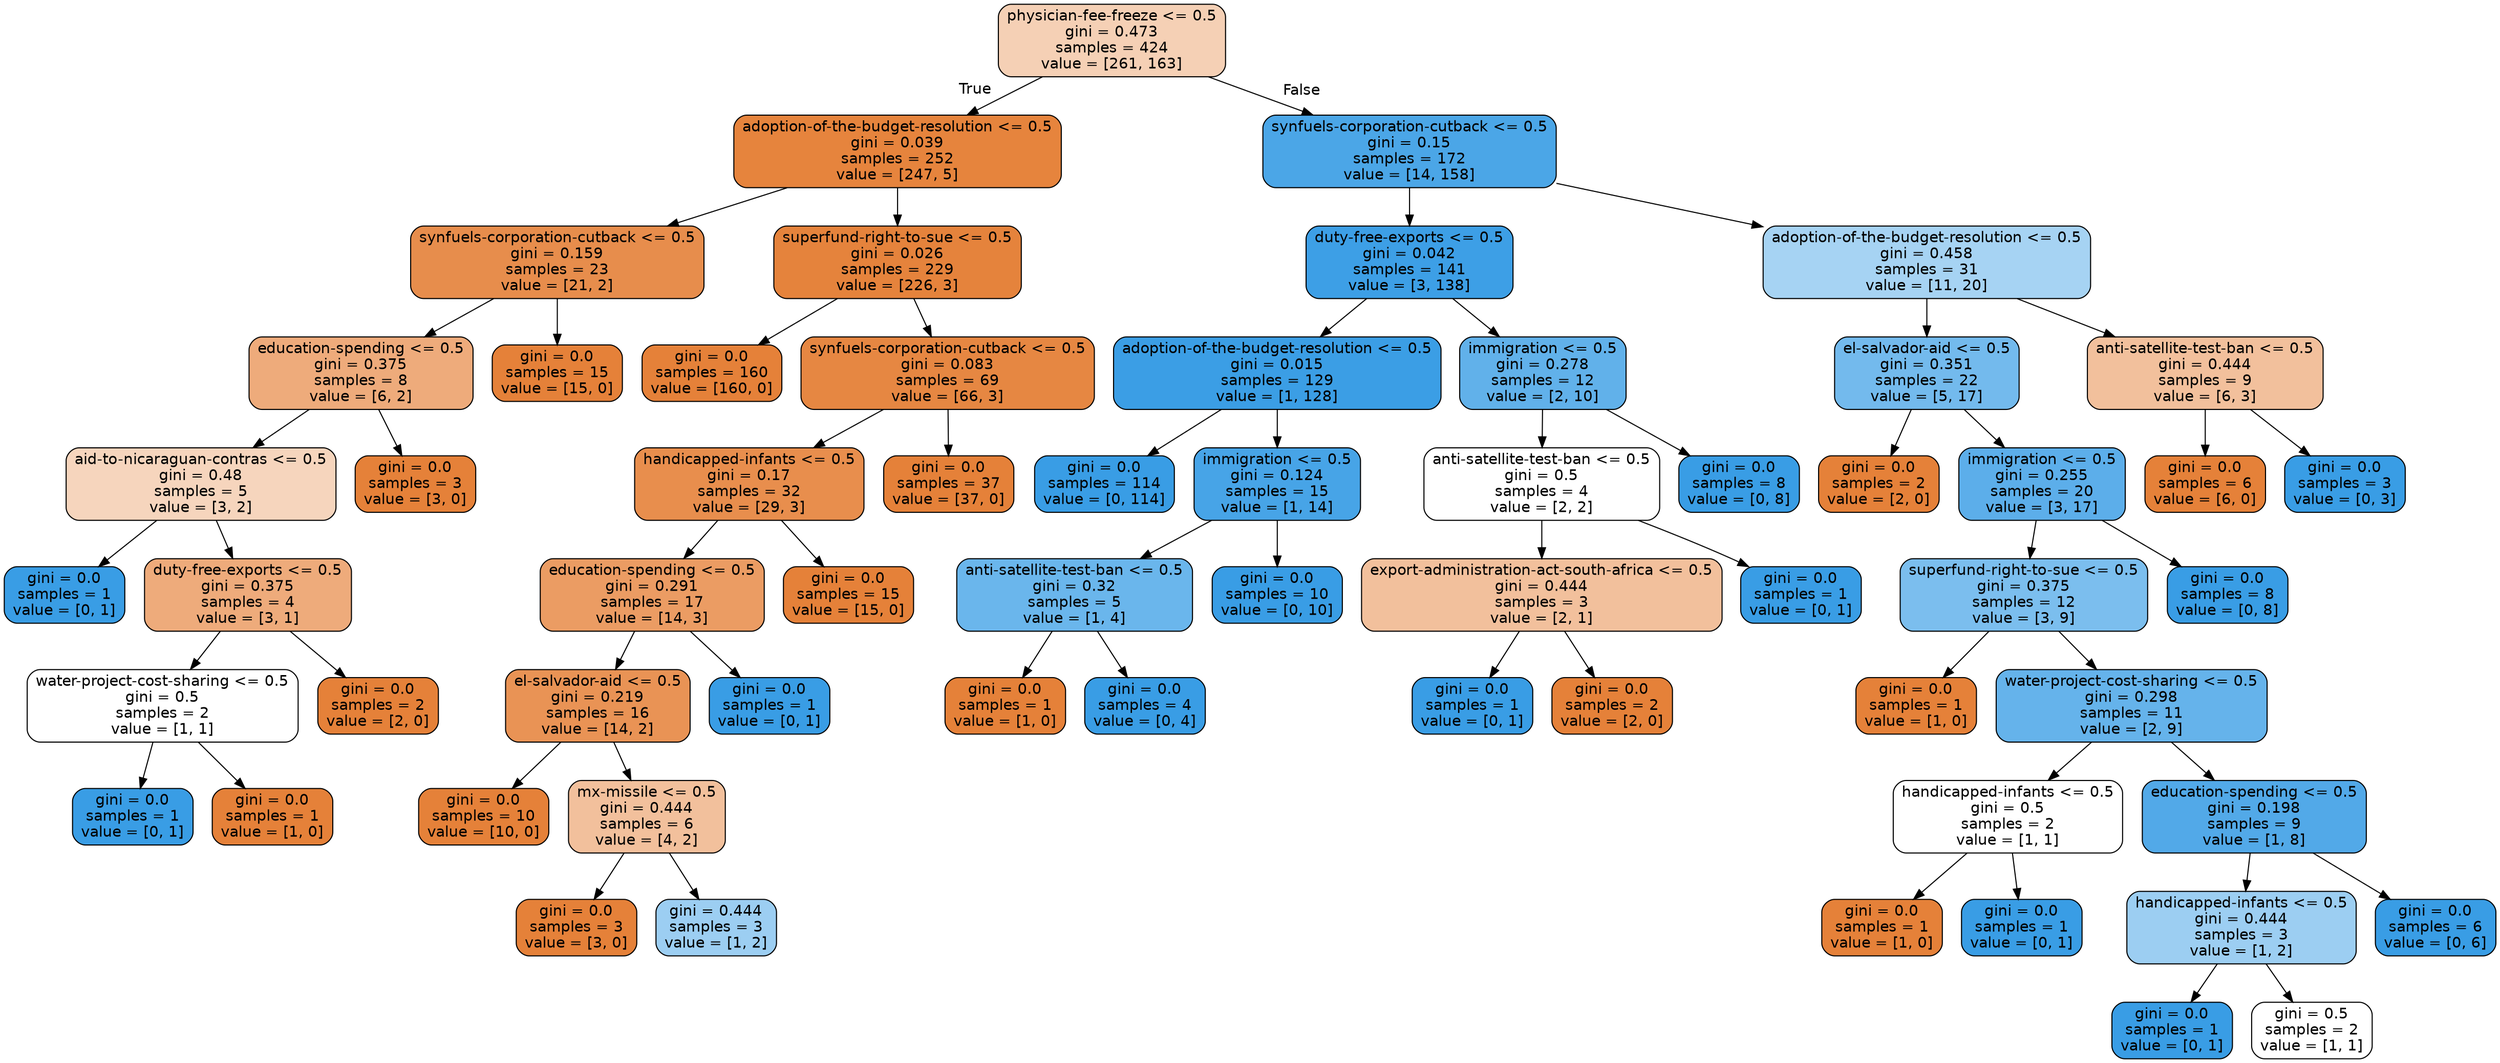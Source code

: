 digraph Tree {
node [shape=box, style="filled, rounded", color="black", fontname="helvetica"] ;
edge [fontname="helvetica"] ;
0 [label="physician-fee-freeze <= 0.5\ngini = 0.473\nsamples = 424\nvalue = [261, 163]", fillcolor="#f5d0b5"] ;
1 [label="adoption-of-the-budget-resolution <= 0.5\ngini = 0.039\nsamples = 252\nvalue = [247, 5]", fillcolor="#e6843d"] ;
0 -> 1 [labeldistance=2.5, labelangle=45, headlabel="True"] ;
2 [label="synfuels-corporation-cutback <= 0.5\ngini = 0.159\nsamples = 23\nvalue = [21, 2]", fillcolor="#e78d4c"] ;
1 -> 2 ;
3 [label="education-spending <= 0.5\ngini = 0.375\nsamples = 8\nvalue = [6, 2]", fillcolor="#eeab7b"] ;
2 -> 3 ;
4 [label="aid-to-nicaraguan-contras <= 0.5\ngini = 0.48\nsamples = 5\nvalue = [3, 2]", fillcolor="#f6d5bd"] ;
3 -> 4 ;
5 [label="gini = 0.0\nsamples = 1\nvalue = [0, 1]", fillcolor="#399de5"] ;
4 -> 5 ;
6 [label="duty-free-exports <= 0.5\ngini = 0.375\nsamples = 4\nvalue = [3, 1]", fillcolor="#eeab7b"] ;
4 -> 6 ;
7 [label="water-project-cost-sharing <= 0.5\ngini = 0.5\nsamples = 2\nvalue = [1, 1]", fillcolor="#ffffff"] ;
6 -> 7 ;
8 [label="gini = 0.0\nsamples = 1\nvalue = [0, 1]", fillcolor="#399de5"] ;
7 -> 8 ;
9 [label="gini = 0.0\nsamples = 1\nvalue = [1, 0]", fillcolor="#e58139"] ;
7 -> 9 ;
10 [label="gini = 0.0\nsamples = 2\nvalue = [2, 0]", fillcolor="#e58139"] ;
6 -> 10 ;
11 [label="gini = 0.0\nsamples = 3\nvalue = [3, 0]", fillcolor="#e58139"] ;
3 -> 11 ;
12 [label="gini = 0.0\nsamples = 15\nvalue = [15, 0]", fillcolor="#e58139"] ;
2 -> 12 ;
13 [label="superfund-right-to-sue <= 0.5\ngini = 0.026\nsamples = 229\nvalue = [226, 3]", fillcolor="#e5833c"] ;
1 -> 13 ;
14 [label="gini = 0.0\nsamples = 160\nvalue = [160, 0]", fillcolor="#e58139"] ;
13 -> 14 ;
15 [label="synfuels-corporation-cutback <= 0.5\ngini = 0.083\nsamples = 69\nvalue = [66, 3]", fillcolor="#e68742"] ;
13 -> 15 ;
16 [label="handicapped-infants <= 0.5\ngini = 0.17\nsamples = 32\nvalue = [29, 3]", fillcolor="#e88e4d"] ;
15 -> 16 ;
17 [label="education-spending <= 0.5\ngini = 0.291\nsamples = 17\nvalue = [14, 3]", fillcolor="#eb9c63"] ;
16 -> 17 ;
18 [label="el-salvador-aid <= 0.5\ngini = 0.219\nsamples = 16\nvalue = [14, 2]", fillcolor="#e99355"] ;
17 -> 18 ;
19 [label="gini = 0.0\nsamples = 10\nvalue = [10, 0]", fillcolor="#e58139"] ;
18 -> 19 ;
20 [label="mx-missile <= 0.5\ngini = 0.444\nsamples = 6\nvalue = [4, 2]", fillcolor="#f2c09c"] ;
18 -> 20 ;
21 [label="gini = 0.0\nsamples = 3\nvalue = [3, 0]", fillcolor="#e58139"] ;
20 -> 21 ;
22 [label="gini = 0.444\nsamples = 3\nvalue = [1, 2]", fillcolor="#9ccef2"] ;
20 -> 22 ;
23 [label="gini = 0.0\nsamples = 1\nvalue = [0, 1]", fillcolor="#399de5"] ;
17 -> 23 ;
24 [label="gini = 0.0\nsamples = 15\nvalue = [15, 0]", fillcolor="#e58139"] ;
16 -> 24 ;
25 [label="gini = 0.0\nsamples = 37\nvalue = [37, 0]", fillcolor="#e58139"] ;
15 -> 25 ;
26 [label="synfuels-corporation-cutback <= 0.5\ngini = 0.15\nsamples = 172\nvalue = [14, 158]", fillcolor="#4ba6e7"] ;
0 -> 26 [labeldistance=2.5, labelangle=-45, headlabel="False"] ;
27 [label="duty-free-exports <= 0.5\ngini = 0.042\nsamples = 141\nvalue = [3, 138]", fillcolor="#3d9fe6"] ;
26 -> 27 ;
28 [label="adoption-of-the-budget-resolution <= 0.5\ngini = 0.015\nsamples = 129\nvalue = [1, 128]", fillcolor="#3b9ee5"] ;
27 -> 28 ;
29 [label="gini = 0.0\nsamples = 114\nvalue = [0, 114]", fillcolor="#399de5"] ;
28 -> 29 ;
30 [label="immigration <= 0.5\ngini = 0.124\nsamples = 15\nvalue = [1, 14]", fillcolor="#47a4e7"] ;
28 -> 30 ;
31 [label="anti-satellite-test-ban <= 0.5\ngini = 0.32\nsamples = 5\nvalue = [1, 4]", fillcolor="#6ab6ec"] ;
30 -> 31 ;
32 [label="gini = 0.0\nsamples = 1\nvalue = [1, 0]", fillcolor="#e58139"] ;
31 -> 32 ;
33 [label="gini = 0.0\nsamples = 4\nvalue = [0, 4]", fillcolor="#399de5"] ;
31 -> 33 ;
34 [label="gini = 0.0\nsamples = 10\nvalue = [0, 10]", fillcolor="#399de5"] ;
30 -> 34 ;
35 [label="immigration <= 0.5\ngini = 0.278\nsamples = 12\nvalue = [2, 10]", fillcolor="#61b1ea"] ;
27 -> 35 ;
36 [label="anti-satellite-test-ban <= 0.5\ngini = 0.5\nsamples = 4\nvalue = [2, 2]", fillcolor="#ffffff"] ;
35 -> 36 ;
37 [label="export-administration-act-south-africa <= 0.5\ngini = 0.444\nsamples = 3\nvalue = [2, 1]", fillcolor="#f2c09c"] ;
36 -> 37 ;
38 [label="gini = 0.0\nsamples = 1\nvalue = [0, 1]", fillcolor="#399de5"] ;
37 -> 38 ;
39 [label="gini = 0.0\nsamples = 2\nvalue = [2, 0]", fillcolor="#e58139"] ;
37 -> 39 ;
40 [label="gini = 0.0\nsamples = 1\nvalue = [0, 1]", fillcolor="#399de5"] ;
36 -> 40 ;
41 [label="gini = 0.0\nsamples = 8\nvalue = [0, 8]", fillcolor="#399de5"] ;
35 -> 41 ;
42 [label="adoption-of-the-budget-resolution <= 0.5\ngini = 0.458\nsamples = 31\nvalue = [11, 20]", fillcolor="#a6d3f3"] ;
26 -> 42 ;
43 [label="el-salvador-aid <= 0.5\ngini = 0.351\nsamples = 22\nvalue = [5, 17]", fillcolor="#73baed"] ;
42 -> 43 ;
44 [label="gini = 0.0\nsamples = 2\nvalue = [2, 0]", fillcolor="#e58139"] ;
43 -> 44 ;
45 [label="immigration <= 0.5\ngini = 0.255\nsamples = 20\nvalue = [3, 17]", fillcolor="#5caeea"] ;
43 -> 45 ;
46 [label="superfund-right-to-sue <= 0.5\ngini = 0.375\nsamples = 12\nvalue = [3, 9]", fillcolor="#7bbeee"] ;
45 -> 46 ;
47 [label="gini = 0.0\nsamples = 1\nvalue = [1, 0]", fillcolor="#e58139"] ;
46 -> 47 ;
48 [label="water-project-cost-sharing <= 0.5\ngini = 0.298\nsamples = 11\nvalue = [2, 9]", fillcolor="#65b3eb"] ;
46 -> 48 ;
49 [label="handicapped-infants <= 0.5\ngini = 0.5\nsamples = 2\nvalue = [1, 1]", fillcolor="#ffffff"] ;
48 -> 49 ;
50 [label="gini = 0.0\nsamples = 1\nvalue = [1, 0]", fillcolor="#e58139"] ;
49 -> 50 ;
51 [label="gini = 0.0\nsamples = 1\nvalue = [0, 1]", fillcolor="#399de5"] ;
49 -> 51 ;
52 [label="education-spending <= 0.5\ngini = 0.198\nsamples = 9\nvalue = [1, 8]", fillcolor="#52a9e8"] ;
48 -> 52 ;
53 [label="handicapped-infants <= 0.5\ngini = 0.444\nsamples = 3\nvalue = [1, 2]", fillcolor="#9ccef2"] ;
52 -> 53 ;
54 [label="gini = 0.0\nsamples = 1\nvalue = [0, 1]", fillcolor="#399de5"] ;
53 -> 54 ;
55 [label="gini = 0.5\nsamples = 2\nvalue = [1, 1]", fillcolor="#ffffff"] ;
53 -> 55 ;
56 [label="gini = 0.0\nsamples = 6\nvalue = [0, 6]", fillcolor="#399de5"] ;
52 -> 56 ;
57 [label="gini = 0.0\nsamples = 8\nvalue = [0, 8]", fillcolor="#399de5"] ;
45 -> 57 ;
58 [label="anti-satellite-test-ban <= 0.5\ngini = 0.444\nsamples = 9\nvalue = [6, 3]", fillcolor="#f2c09c"] ;
42 -> 58 ;
59 [label="gini = 0.0\nsamples = 6\nvalue = [6, 0]", fillcolor="#e58139"] ;
58 -> 59 ;
60 [label="gini = 0.0\nsamples = 3\nvalue = [0, 3]", fillcolor="#399de5"] ;
58 -> 60 ;
}